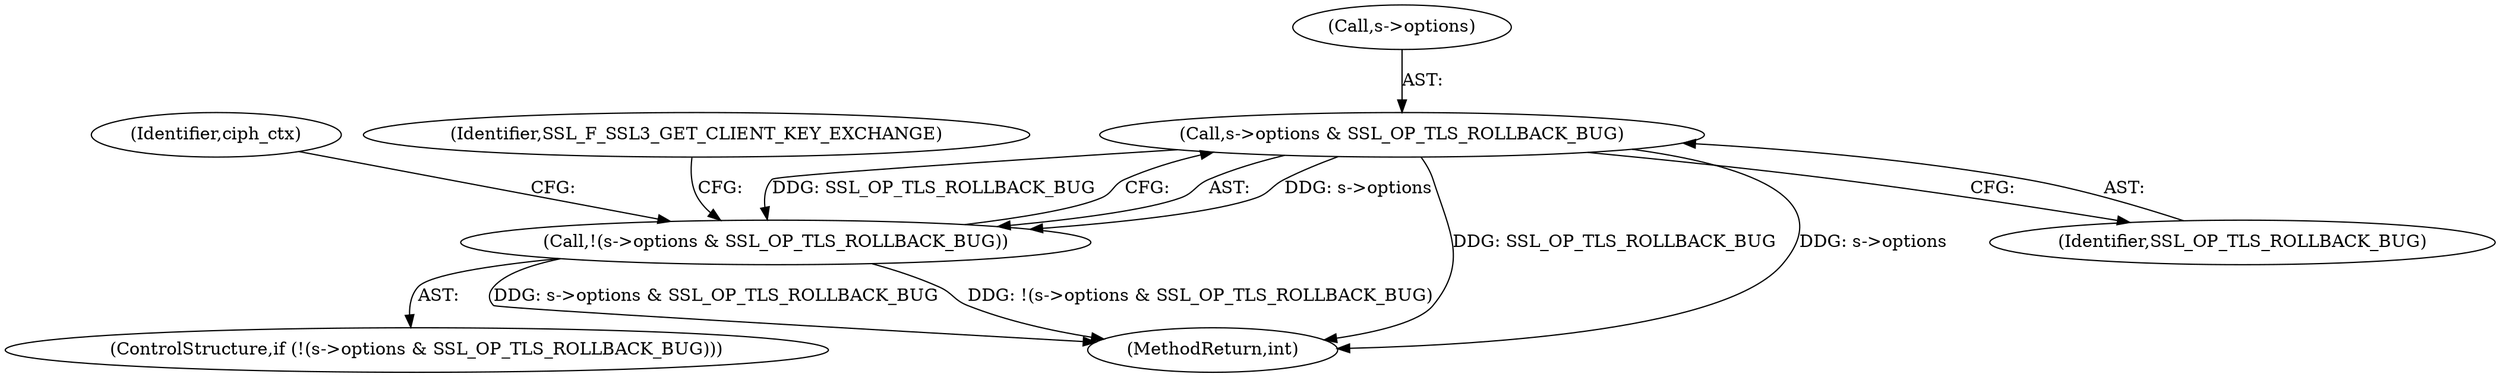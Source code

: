 digraph "0_openssl_3c66a669dfc7b3792f7af0758ea26fe8502ce70c@pointer" {
"1001172" [label="(Call,s->options & SSL_OP_TLS_ROLLBACK_BUG)"];
"1001171" [label="(Call,!(s->options & SSL_OP_TLS_ROLLBACK_BUG))"];
"1001171" [label="(Call,!(s->options & SSL_OP_TLS_ROLLBACK_BUG))"];
"1001187" [label="(Identifier,ciph_ctx)"];
"1002162" [label="(MethodReturn,int)"];
"1001170" [label="(ControlStructure,if (!(s->options & SSL_OP_TLS_ROLLBACK_BUG)))"];
"1001173" [label="(Call,s->options)"];
"1001176" [label="(Identifier,SSL_OP_TLS_ROLLBACK_BUG)"];
"1001172" [label="(Call,s->options & SSL_OP_TLS_ROLLBACK_BUG)"];
"1001179" [label="(Identifier,SSL_F_SSL3_GET_CLIENT_KEY_EXCHANGE)"];
"1001172" -> "1001171"  [label="AST: "];
"1001172" -> "1001176"  [label="CFG: "];
"1001173" -> "1001172"  [label="AST: "];
"1001176" -> "1001172"  [label="AST: "];
"1001171" -> "1001172"  [label="CFG: "];
"1001172" -> "1002162"  [label="DDG: SSL_OP_TLS_ROLLBACK_BUG"];
"1001172" -> "1002162"  [label="DDG: s->options"];
"1001172" -> "1001171"  [label="DDG: s->options"];
"1001172" -> "1001171"  [label="DDG: SSL_OP_TLS_ROLLBACK_BUG"];
"1001171" -> "1001170"  [label="AST: "];
"1001179" -> "1001171"  [label="CFG: "];
"1001187" -> "1001171"  [label="CFG: "];
"1001171" -> "1002162"  [label="DDG: s->options & SSL_OP_TLS_ROLLBACK_BUG"];
"1001171" -> "1002162"  [label="DDG: !(s->options & SSL_OP_TLS_ROLLBACK_BUG)"];
}
